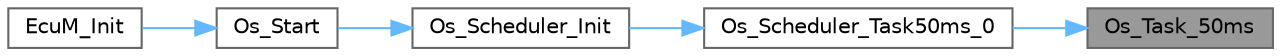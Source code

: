 digraph "Os_Task_50ms"
{
 // LATEX_PDF_SIZE
  bgcolor="transparent";
  edge [fontname=Helvetica,fontsize=10,labelfontname=Helvetica,labelfontsize=10];
  node [fontname=Helvetica,fontsize=10,shape=box,height=0.2,width=0.4];
  rankdir="RL";
  Node1 [id="Node000001",label="Os_Task_50ms",height=0.2,width=0.4,color="gray40", fillcolor="grey60", style="filled", fontcolor="black",tooltip=" "];
  Node1 -> Node2 [id="edge1_Node000001_Node000002",dir="back",color="steelblue1",style="solid",tooltip=" "];
  Node2 [id="Node000002",label="Os_Scheduler_Task50ms_0",height=0.2,width=0.4,color="grey40", fillcolor="white", style="filled",URL="$_os__scheduler_8c.html#a4627309111bcf82e316039a4f833b5f8",tooltip="Periodic 50ms task."];
  Node2 -> Node3 [id="edge2_Node000002_Node000003",dir="back",color="steelblue1",style="solid",tooltip=" "];
  Node3 [id="Node000003",label="Os_Scheduler_Init",height=0.2,width=0.4,color="grey40", fillcolor="white", style="filled",URL="$_os__scheduler_8c.html#a698a659fa941eb5e511d2d12a5603db4",tooltip="OS Scheduler initialization function."];
  Node3 -> Node4 [id="edge3_Node000003_Node000004",dir="back",color="steelblue1",style="solid",tooltip=" "];
  Node4 [id="Node000004",label="Os_Start",height=0.2,width=0.4,color="grey40", fillcolor="white", style="filled",URL="$_os_8c.html#add4db0af4f02b52411b6b6c96c32b5dd",tooltip=" "];
  Node4 -> Node5 [id="edge4_Node000004_Node000005",dir="back",color="steelblue1",style="solid",tooltip=" "];
  Node5 [id="Node000005",label="EcuM_Init",height=0.2,width=0.4,color="grey40", fillcolor="white", style="filled",URL="$_ecu_m_8c.html#adb61804e9dba7fd50f6b45b307265451",tooltip=" "];
}
